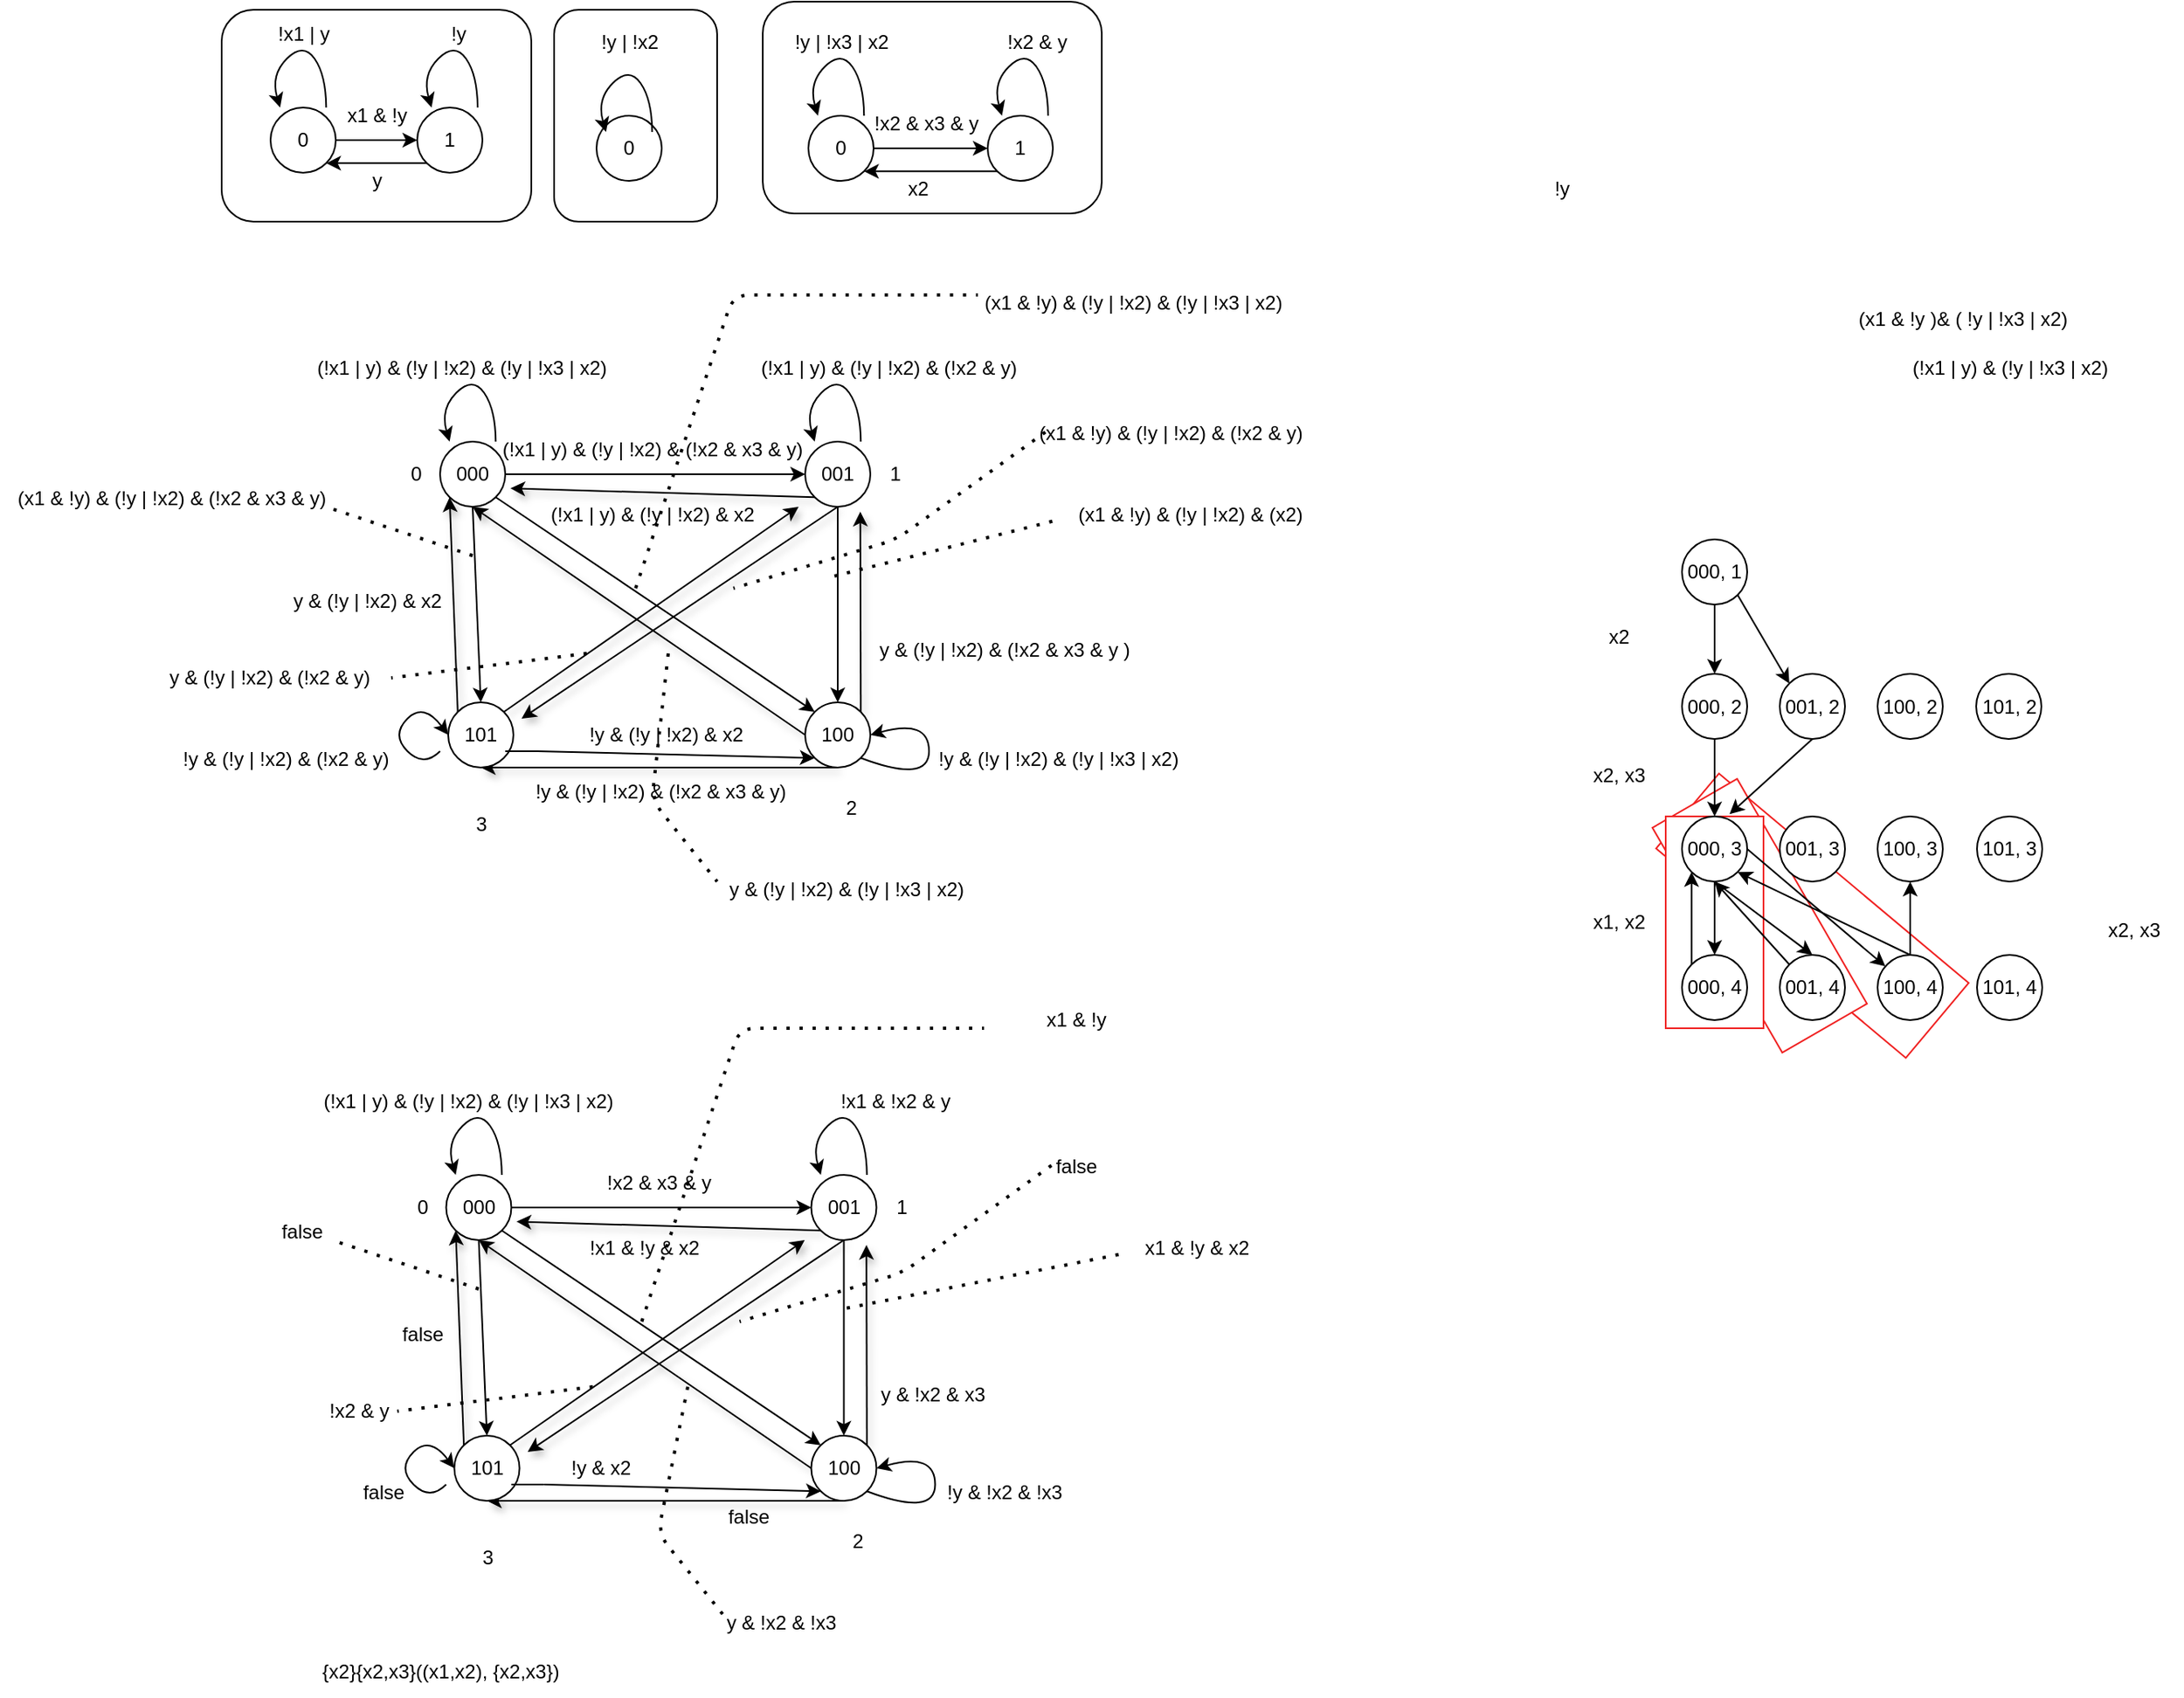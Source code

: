 <mxfile>
    <diagram id="3f5_-jADf0eMV4JessAh" name="Page-1">
        <mxGraphModel dx="409" dy="476" grid="1" gridSize="10" guides="1" tooltips="1" connect="1" arrows="1" fold="1" page="1" pageScale="1" pageWidth="827" pageHeight="1169" math="0" shadow="0">
            <root>
                <mxCell id="0"/>
                <mxCell id="1" parent="0"/>
                <mxCell id="265" value="" style="rounded=0;whiteSpace=wrap;html=1;strokeColor=#F02222;rotation=-50;" vertex="1" parent="1">
                    <mxGeometry x="1090" y="490.95" width="60" height="200" as="geometry"/>
                </mxCell>
                <mxCell id="264" value="" style="rounded=0;whiteSpace=wrap;html=1;strokeColor=#F02222;rotation=-30;" vertex="1" parent="1">
                    <mxGeometry x="1057.67" y="511.29" width="60" height="159.33" as="geometry"/>
                </mxCell>
                <mxCell id="261" value="" style="rounded=0;whiteSpace=wrap;html=1;strokeColor=#F02222;" vertex="1" parent="1">
                    <mxGeometry x="1030" y="530" width="60" height="130" as="geometry"/>
                </mxCell>
                <mxCell id="110" value="" style="rounded=1;whiteSpace=wrap;html=1;" parent="1" vertex="1">
                    <mxGeometry x="476" y="30" width="208" height="130" as="geometry"/>
                </mxCell>
                <mxCell id="109" value="" style="rounded=1;whiteSpace=wrap;html=1;" parent="1" vertex="1">
                    <mxGeometry x="348" y="35" width="100" height="130" as="geometry"/>
                </mxCell>
                <mxCell id="108" value="" style="rounded=1;whiteSpace=wrap;html=1;" parent="1" vertex="1">
                    <mxGeometry x="144" y="35" width="190" height="130" as="geometry"/>
                </mxCell>
                <mxCell id="2" value="0" style="ellipse;whiteSpace=wrap;html=1;aspect=fixed;" parent="1" vertex="1">
                    <mxGeometry x="174" y="95" width="40" height="40" as="geometry"/>
                </mxCell>
                <mxCell id="4" value="0" style="ellipse;whiteSpace=wrap;html=1;aspect=fixed;" parent="1" vertex="1">
                    <mxGeometry x="374" y="100" width="40" height="40" as="geometry"/>
                </mxCell>
                <mxCell id="7" value="!y | !x2" style="text;html=1;align=center;verticalAlign=middle;resizable=0;points=[];autosize=1;strokeColor=none;fillColor=none;" parent="1" vertex="1">
                    <mxGeometry x="364" y="40" width="60" height="30" as="geometry"/>
                </mxCell>
                <mxCell id="8" value="1" style="ellipse;whiteSpace=wrap;html=1;aspect=fixed;" parent="1" vertex="1">
                    <mxGeometry x="264" y="95" width="40" height="40" as="geometry"/>
                </mxCell>
                <mxCell id="10" value="" style="curved=1;endArrow=classic;html=1;entryX=0;entryY=0;entryDx=0;entryDy=0;exitX=1;exitY=0;exitDx=0;exitDy=0;" parent="1" edge="1">
                    <mxGeometry width="50" height="50" relative="1" as="geometry">
                        <mxPoint x="208.142" y="94.998" as="sourcePoint"/>
                        <mxPoint x="179.858" y="94.998" as="targetPoint"/>
                        <Array as="points">
                            <mxPoint x="208" y="75"/>
                            <mxPoint x="194" y="55"/>
                            <mxPoint x="174" y="75"/>
                        </Array>
                    </mxGeometry>
                </mxCell>
                <mxCell id="12" value="" style="endArrow=classic;html=1;exitX=1;exitY=0.5;exitDx=0;exitDy=0;entryX=0;entryY=0.5;entryDx=0;entryDy=0;" parent="1" source="2" target="8" edge="1">
                    <mxGeometry width="50" height="50" relative="1" as="geometry">
                        <mxPoint x="354" y="195" as="sourcePoint"/>
                        <mxPoint x="404" y="145" as="targetPoint"/>
                    </mxGeometry>
                </mxCell>
                <mxCell id="13" value="" style="endArrow=classic;html=1;exitX=0;exitY=1;exitDx=0;exitDy=0;entryX=1;entryY=1;entryDx=0;entryDy=0;" parent="1" source="8" target="2" edge="1">
                    <mxGeometry width="50" height="50" relative="1" as="geometry">
                        <mxPoint x="224" y="125" as="sourcePoint"/>
                        <mxPoint x="274" y="125" as="targetPoint"/>
                    </mxGeometry>
                </mxCell>
                <mxCell id="14" value="!x1 | y" style="text;html=1;align=center;verticalAlign=middle;resizable=0;points=[];autosize=1;strokeColor=none;fillColor=none;" parent="1" vertex="1">
                    <mxGeometry x="164" y="35" width="60" height="30" as="geometry"/>
                </mxCell>
                <mxCell id="15" value="!y" style="text;html=1;align=center;verticalAlign=middle;resizable=0;points=[];autosize=1;strokeColor=none;fillColor=none;" parent="1" vertex="1">
                    <mxGeometry x="274" y="35" width="30" height="30" as="geometry"/>
                </mxCell>
                <mxCell id="16" value="y" style="text;html=1;align=center;verticalAlign=middle;resizable=0;points=[];autosize=1;strokeColor=none;fillColor=none;" parent="1" vertex="1">
                    <mxGeometry x="224" y="125" width="30" height="30" as="geometry"/>
                </mxCell>
                <mxCell id="17" value="x1 &amp;amp; !y" style="text;html=1;align=center;verticalAlign=middle;resizable=0;points=[];autosize=1;strokeColor=none;fillColor=none;" parent="1" vertex="1">
                    <mxGeometry x="209" y="85" width="60" height="30" as="geometry"/>
                </mxCell>
                <mxCell id="29" value="0" style="ellipse;whiteSpace=wrap;html=1;aspect=fixed;" parent="1" vertex="1">
                    <mxGeometry x="504" y="100" width="40" height="40" as="geometry"/>
                </mxCell>
                <mxCell id="30" value="1" style="ellipse;whiteSpace=wrap;html=1;aspect=fixed;" parent="1" vertex="1">
                    <mxGeometry x="614" y="100" width="40" height="40" as="geometry"/>
                </mxCell>
                <mxCell id="33" value="" style="endArrow=classic;html=1;exitX=1;exitY=0.5;exitDx=0;exitDy=0;entryX=0;entryY=0.5;entryDx=0;entryDy=0;" parent="1" source="29" target="30" edge="1">
                    <mxGeometry width="50" height="50" relative="1" as="geometry">
                        <mxPoint x="704" y="200" as="sourcePoint"/>
                        <mxPoint x="754" y="150" as="targetPoint"/>
                    </mxGeometry>
                </mxCell>
                <mxCell id="34" value="" style="endArrow=classic;html=1;exitX=0;exitY=1;exitDx=0;exitDy=0;entryX=1;entryY=1;entryDx=0;entryDy=0;" parent="1" source="30" target="29" edge="1">
                    <mxGeometry width="50" height="50" relative="1" as="geometry">
                        <mxPoint x="574" y="130" as="sourcePoint"/>
                        <mxPoint x="624" y="130" as="targetPoint"/>
                    </mxGeometry>
                </mxCell>
                <mxCell id="35" value="!y | !x3 | x2" style="text;html=1;align=center;verticalAlign=middle;resizable=0;points=[];autosize=1;strokeColor=none;fillColor=none;" parent="1" vertex="1">
                    <mxGeometry x="484" y="40" width="80" height="30" as="geometry"/>
                </mxCell>
                <mxCell id="36" value="!x2 &amp;amp; y" style="text;html=1;align=center;verticalAlign=middle;resizable=0;points=[];autosize=1;strokeColor=none;fillColor=none;" parent="1" vertex="1">
                    <mxGeometry x="614" y="40" width="60" height="30" as="geometry"/>
                </mxCell>
                <mxCell id="37" value="x2" style="text;html=1;align=center;verticalAlign=middle;resizable=0;points=[];autosize=1;strokeColor=none;fillColor=none;" parent="1" vertex="1">
                    <mxGeometry x="551" y="130" width="40" height="30" as="geometry"/>
                </mxCell>
                <mxCell id="38" value="!x2 &amp;amp; x3 &amp;amp; y" style="text;html=1;align=center;verticalAlign=middle;resizable=0;points=[];autosize=1;strokeColor=none;fillColor=none;" parent="1" vertex="1">
                    <mxGeometry x="531" y="90" width="90" height="30" as="geometry"/>
                </mxCell>
                <mxCell id="57" style="edgeStyle=none;html=1;exitX=0.5;exitY=1;exitDx=0;exitDy=0;entryX=0.5;entryY=0;entryDx=0;entryDy=0;" parent="1" source="39" target="41" edge="1">
                    <mxGeometry relative="1" as="geometry"/>
                </mxCell>
                <mxCell id="58" style="edgeStyle=none;html=1;exitX=1;exitY=1;exitDx=0;exitDy=0;entryX=0;entryY=0;entryDx=0;entryDy=0;" parent="1" source="39" target="40" edge="1">
                    <mxGeometry relative="1" as="geometry"/>
                </mxCell>
                <mxCell id="39" value="000" style="ellipse;whiteSpace=wrap;html=1;aspect=fixed;" parent="1" vertex="1">
                    <mxGeometry x="278" y="300" width="40" height="40" as="geometry"/>
                </mxCell>
                <mxCell id="62" style="edgeStyle=none;html=1;exitX=0.5;exitY=1;exitDx=0;exitDy=0;entryX=0.5;entryY=1;entryDx=0;entryDy=0;shadow=1;" parent="1" source="40" target="41" edge="1">
                    <mxGeometry relative="1" as="geometry"/>
                </mxCell>
                <mxCell id="63" style="edgeStyle=none;html=1;exitX=1;exitY=0;exitDx=0;exitDy=0;entryX=0.846;entryY=1.074;entryDx=0;entryDy=0;entryPerimeter=0;shadow=1;" parent="1" source="40" target="42" edge="1">
                    <mxGeometry relative="1" as="geometry"/>
                </mxCell>
                <mxCell id="66" style="edgeStyle=none;html=1;exitX=0;exitY=0.5;exitDx=0;exitDy=0;entryX=0.5;entryY=1;entryDx=0;entryDy=0;shadow=1;" parent="1" source="40" target="39" edge="1">
                    <mxGeometry relative="1" as="geometry"/>
                </mxCell>
                <mxCell id="40" value="100" style="ellipse;whiteSpace=wrap;html=1;aspect=fixed;" parent="1" vertex="1">
                    <mxGeometry x="502" y="460" width="40" height="40" as="geometry"/>
                </mxCell>
                <mxCell id="60" style="edgeStyle=none;html=1;entryX=0;entryY=1;entryDx=0;entryDy=0;startArrow=none;" parent="1" target="40" edge="1">
                    <mxGeometry relative="1" as="geometry">
                        <mxPoint x="498" y="490" as="targetPoint"/>
                        <mxPoint x="338" y="490" as="sourcePoint"/>
                    </mxGeometry>
                </mxCell>
                <mxCell id="68" style="edgeStyle=none;html=1;exitX=0;exitY=0;exitDx=0;exitDy=0;entryX=0;entryY=1;entryDx=0;entryDy=0;shadow=1;" parent="1" source="41" target="39" edge="1">
                    <mxGeometry relative="1" as="geometry"/>
                </mxCell>
                <mxCell id="69" style="edgeStyle=none;html=1;exitX=1;exitY=0;exitDx=0;exitDy=0;shadow=1;" parent="1" source="41" edge="1">
                    <mxGeometry relative="1" as="geometry">
                        <mxPoint x="498" y="340" as="targetPoint"/>
                    </mxGeometry>
                </mxCell>
                <mxCell id="41" value="101" style="ellipse;whiteSpace=wrap;html=1;aspect=fixed;" parent="1" vertex="1">
                    <mxGeometry x="283" y="460" width="40" height="40" as="geometry"/>
                </mxCell>
                <mxCell id="59" style="edgeStyle=none;html=1;exitX=0.5;exitY=1;exitDx=0;exitDy=0;entryX=0.5;entryY=0;entryDx=0;entryDy=0;" parent="1" source="42" target="40" edge="1">
                    <mxGeometry relative="1" as="geometry"/>
                </mxCell>
                <mxCell id="65" style="edgeStyle=none;html=1;exitX=0;exitY=1;exitDx=0;exitDy=0;entryX=1.079;entryY=0.717;entryDx=0;entryDy=0;shadow=1;entryPerimeter=0;" parent="1" source="42" target="39" edge="1">
                    <mxGeometry relative="1" as="geometry"/>
                </mxCell>
                <mxCell id="70" style="edgeStyle=none;html=1;exitX=0.5;exitY=1;exitDx=0;exitDy=0;shadow=1;" parent="1" source="42" edge="1">
                    <mxGeometry relative="1" as="geometry">
                        <mxPoint x="328" y="470" as="targetPoint"/>
                    </mxGeometry>
                </mxCell>
                <mxCell id="42" value="001" style="ellipse;whiteSpace=wrap;html=1;aspect=fixed;" parent="1" vertex="1">
                    <mxGeometry x="502" y="300" width="40" height="40" as="geometry"/>
                </mxCell>
                <mxCell id="43" value="" style="endArrow=classic;html=1;entryX=0;entryY=0.5;entryDx=0;entryDy=0;" parent="1" target="42" edge="1">
                    <mxGeometry width="50" height="50" relative="1" as="geometry">
                        <mxPoint x="318" y="320" as="sourcePoint"/>
                        <mxPoint x="368" y="270" as="targetPoint"/>
                    </mxGeometry>
                </mxCell>
                <mxCell id="45" value="(!x1 | y) &amp;amp; (!y | !x2) &amp;amp; (!y | !x3 | x2)" style="text;html=1;align=center;verticalAlign=middle;resizable=0;points=[];autosize=1;strokeColor=none;fillColor=none;" parent="1" vertex="1">
                    <mxGeometry x="191" y="240" width="200" height="30" as="geometry"/>
                </mxCell>
                <mxCell id="48" value="" style="curved=1;endArrow=classic;html=1;entryX=1;entryY=0.5;entryDx=0;entryDy=0;exitX=1;exitY=1;exitDx=0;exitDy=0;" parent="1" source="40" target="40" edge="1">
                    <mxGeometry width="50" height="50" relative="1" as="geometry">
                        <mxPoint x="572.142" y="475.858" as="sourcePoint"/>
                        <mxPoint x="543.858" y="475.858" as="targetPoint"/>
                        <Array as="points">
                            <mxPoint x="578" y="510"/>
                            <mxPoint x="578" y="470"/>
                        </Array>
                    </mxGeometry>
                </mxCell>
                <mxCell id="49" value="(!x1 | y) &amp;amp; (!y | !x2) &amp;amp; (!x2 &amp;amp; x3 &amp;amp; y)" style="text;html=1;align=center;verticalAlign=middle;resizable=0;points=[];autosize=1;strokeColor=none;fillColor=none;" parent="1" vertex="1">
                    <mxGeometry x="303" y="290" width="210" height="30" as="geometry"/>
                </mxCell>
                <mxCell id="50" value="" style="curved=1;endArrow=classic;html=1;entryX=0;entryY=0;entryDx=0;entryDy=0;exitX=1;exitY=0;exitDx=0;exitDy=0;" parent="1" edge="1">
                    <mxGeometry width="50" height="50" relative="1" as="geometry">
                        <mxPoint x="301.072" y="94.998" as="sourcePoint"/>
                        <mxPoint x="272.788" y="94.998" as="targetPoint"/>
                        <Array as="points">
                            <mxPoint x="300.93" y="75"/>
                            <mxPoint x="286.93" y="55"/>
                            <mxPoint x="266.93" y="75"/>
                        </Array>
                    </mxGeometry>
                </mxCell>
                <mxCell id="51" value="" style="curved=1;endArrow=classic;html=1;entryX=0;entryY=0;entryDx=0;entryDy=0;exitX=1;exitY=0;exitDx=0;exitDy=0;" parent="1" edge="1">
                    <mxGeometry width="50" height="50" relative="1" as="geometry">
                        <mxPoint x="538.142" y="99.998" as="sourcePoint"/>
                        <mxPoint x="509.858" y="99.998" as="targetPoint"/>
                        <Array as="points">
                            <mxPoint x="538" y="80"/>
                            <mxPoint x="524" y="60"/>
                            <mxPoint x="504" y="80"/>
                        </Array>
                    </mxGeometry>
                </mxCell>
                <mxCell id="52" value="" style="curved=1;endArrow=classic;html=1;entryX=0;entryY=0;entryDx=0;entryDy=0;exitX=1;exitY=0;exitDx=0;exitDy=0;" parent="1" edge="1">
                    <mxGeometry width="50" height="50" relative="1" as="geometry">
                        <mxPoint x="651.072" y="99.998" as="sourcePoint"/>
                        <mxPoint x="622.788" y="99.998" as="targetPoint"/>
                        <Array as="points">
                            <mxPoint x="650.93" y="80"/>
                            <mxPoint x="636.93" y="60"/>
                            <mxPoint x="616.93" y="80"/>
                        </Array>
                    </mxGeometry>
                </mxCell>
                <mxCell id="53" value="" style="curved=1;endArrow=classic;html=1;entryX=0;entryY=0;entryDx=0;entryDy=0;exitX=1;exitY=0;exitDx=0;exitDy=0;" parent="1" edge="1">
                    <mxGeometry width="50" height="50" relative="1" as="geometry">
                        <mxPoint x="408.142" y="109.998" as="sourcePoint"/>
                        <mxPoint x="379.858" y="109.998" as="targetPoint"/>
                        <Array as="points">
                            <mxPoint x="408" y="90"/>
                            <mxPoint x="394" y="70"/>
                            <mxPoint x="374" y="90"/>
                        </Array>
                    </mxGeometry>
                </mxCell>
                <mxCell id="54" value="" style="curved=1;endArrow=classic;html=1;entryX=0;entryY=0;entryDx=0;entryDy=0;exitX=1;exitY=0;exitDx=0;exitDy=0;" parent="1" edge="1">
                    <mxGeometry width="50" height="50" relative="1" as="geometry">
                        <mxPoint x="312.142" y="299.998" as="sourcePoint"/>
                        <mxPoint x="283.858" y="299.998" as="targetPoint"/>
                        <Array as="points">
                            <mxPoint x="312" y="280"/>
                            <mxPoint x="298" y="260"/>
                            <mxPoint x="278" y="280"/>
                        </Array>
                    </mxGeometry>
                </mxCell>
                <mxCell id="55" value="" style="curved=1;endArrow=classic;html=1;entryX=0;entryY=0;entryDx=0;entryDy=0;exitX=1;exitY=0;exitDx=0;exitDy=0;" parent="1" edge="1">
                    <mxGeometry width="50" height="50" relative="1" as="geometry">
                        <mxPoint x="536.142" y="299.998" as="sourcePoint"/>
                        <mxPoint x="507.858" y="299.998" as="targetPoint"/>
                        <Array as="points">
                            <mxPoint x="536" y="280"/>
                            <mxPoint x="522" y="260"/>
                            <mxPoint x="502" y="280"/>
                        </Array>
                    </mxGeometry>
                </mxCell>
                <mxCell id="56" value="" style="curved=1;endArrow=classic;html=1;entryX=0;entryY=0.5;entryDx=0;entryDy=0;" parent="1" target="41" edge="1">
                    <mxGeometry width="50" height="50" relative="1" as="geometry">
                        <mxPoint x="278" y="490" as="sourcePoint"/>
                        <mxPoint x="232" y="470" as="targetPoint"/>
                        <Array as="points">
                            <mxPoint x="268" y="500"/>
                            <mxPoint x="248" y="480"/>
                            <mxPoint x="268" y="460"/>
                        </Array>
                    </mxGeometry>
                </mxCell>
                <mxCell id="242" style="edgeStyle=none;html=1;exitX=0.5;exitY=1;exitDx=0;exitDy=0;entryX=0.5;entryY=0;entryDx=0;entryDy=0;" edge="1" parent="1" source="82" target="241">
                    <mxGeometry relative="1" as="geometry"/>
                </mxCell>
                <mxCell id="82" value="000, 2" style="ellipse;whiteSpace=wrap;html=1;aspect=fixed;" parent="1" vertex="1">
                    <mxGeometry x="1040" y="442.5" width="40" height="40" as="geometry"/>
                </mxCell>
                <mxCell id="88" value="(!x1 | y) &amp;amp; (!y | !x3 | x2)" style="text;html=1;align=center;verticalAlign=middle;resizable=0;points=[];autosize=1;strokeColor=none;fillColor=none;" parent="1" vertex="1">
                    <mxGeometry x="1171" y="240" width="140" height="30" as="geometry"/>
                </mxCell>
                <mxCell id="89" value="!y" style="text;html=1;align=center;verticalAlign=middle;resizable=0;points=[];autosize=1;strokeColor=none;fillColor=none;" parent="1" vertex="1">
                    <mxGeometry x="951" y="130" width="30" height="30" as="geometry"/>
                </mxCell>
                <mxCell id="95" value="x2" style="text;html=1;align=center;verticalAlign=middle;resizable=0;points=[];autosize=1;strokeColor=none;fillColor=none;" parent="1" vertex="1">
                    <mxGeometry x="981" y="405" width="40" height="30" as="geometry"/>
                </mxCell>
                <mxCell id="96" value="x2, x3" style="text;html=1;align=center;verticalAlign=middle;resizable=0;points=[];autosize=1;strokeColor=none;fillColor=none;" parent="1" vertex="1">
                    <mxGeometry x="971" y="490" width="60" height="30" as="geometry"/>
                </mxCell>
                <mxCell id="97" value="0" style="text;html=1;align=center;verticalAlign=middle;resizable=0;points=[];autosize=1;strokeColor=none;fillColor=none;" parent="1" vertex="1">
                    <mxGeometry x="248" y="305" width="30" height="30" as="geometry"/>
                </mxCell>
                <mxCell id="98" value="1" style="text;html=1;align=center;verticalAlign=middle;resizable=0;points=[];autosize=1;strokeColor=none;fillColor=none;" parent="1" vertex="1">
                    <mxGeometry x="542" y="305" width="30" height="30" as="geometry"/>
                </mxCell>
                <mxCell id="99" value="2" style="text;html=1;align=center;verticalAlign=middle;resizable=0;points=[];autosize=1;strokeColor=none;fillColor=none;" parent="1" vertex="1">
                    <mxGeometry x="515" y="510" width="30" height="30" as="geometry"/>
                </mxCell>
                <mxCell id="100" value="3" style="text;html=1;align=center;verticalAlign=middle;resizable=0;points=[];autosize=1;strokeColor=none;fillColor=none;" parent="1" vertex="1">
                    <mxGeometry x="288" y="520" width="30" height="30" as="geometry"/>
                </mxCell>
                <mxCell id="101" value="(x1 &amp;amp; !y )&amp;amp; ( !y | !x3 | x2)" style="text;html=1;align=center;verticalAlign=middle;resizable=0;points=[];autosize=1;strokeColor=none;fillColor=none;" parent="1" vertex="1">
                    <mxGeometry x="1137" y="210" width="150" height="30" as="geometry"/>
                </mxCell>
                <mxCell id="112" value="(x1 &amp;amp; !y) &amp;amp; (!y | !x2) &amp;amp; (!y | !x3 | x2)" style="text;html=1;align=center;verticalAlign=middle;resizable=0;points=[];autosize=1;strokeColor=none;fillColor=none;" parent="1" vertex="1">
                    <mxGeometry x="598" y="200" width="210" height="30" as="geometry"/>
                </mxCell>
                <mxCell id="115" value="" style="endArrow=none;dashed=1;html=1;dashPattern=1 3;strokeWidth=2;" parent="1" edge="1">
                    <mxGeometry width="50" height="50" relative="1" as="geometry">
                        <mxPoint x="398" y="390" as="sourcePoint"/>
                        <mxPoint x="608" y="210" as="targetPoint"/>
                        <Array as="points">
                            <mxPoint x="458" y="210"/>
                            <mxPoint x="548" y="210"/>
                        </Array>
                    </mxGeometry>
                </mxCell>
                <mxCell id="117" value="(x1 &amp;amp; !y) &amp;amp; (!y | !x2) &amp;amp; (!x2 &amp;amp; x3 &amp;amp; y)" style="text;html=1;align=center;verticalAlign=middle;resizable=0;points=[];autosize=1;strokeColor=none;fillColor=none;" parent="1" vertex="1">
                    <mxGeometry x="8" y="320" width="210" height="30" as="geometry"/>
                </mxCell>
                <mxCell id="118" value="" style="endArrow=none;dashed=1;html=1;dashPattern=1 3;strokeWidth=2;" parent="1" edge="1">
                    <mxGeometry width="50" height="50" relative="1" as="geometry">
                        <mxPoint x="298" y="370" as="sourcePoint"/>
                        <mxPoint x="208" y="340" as="targetPoint"/>
                    </mxGeometry>
                </mxCell>
                <mxCell id="121" value="(!x1 | y) &amp;amp; (!y | !x2) &amp;amp; (!x2 &amp;amp; y)" style="text;html=1;align=center;verticalAlign=middle;resizable=0;points=[];autosize=1;strokeColor=none;fillColor=none;" parent="1" vertex="1">
                    <mxGeometry x="463" y="240" width="180" height="30" as="geometry"/>
                </mxCell>
                <mxCell id="122" value="(!x1 | y) &amp;amp; (!y | !x2) &amp;amp; x2" style="text;html=1;align=center;verticalAlign=middle;resizable=0;points=[];autosize=1;strokeColor=none;fillColor=none;" parent="1" vertex="1">
                    <mxGeometry x="333" y="330" width="150" height="30" as="geometry"/>
                </mxCell>
                <mxCell id="123" value="(x1 &amp;amp; !y) &amp;amp; (!y | !x2) &amp;amp; (x2)" style="text;html=1;align=center;verticalAlign=middle;resizable=0;points=[];autosize=1;strokeColor=none;fillColor=none;" parent="1" vertex="1">
                    <mxGeometry x="658" y="330" width="160" height="30" as="geometry"/>
                </mxCell>
                <mxCell id="124" value="" style="endArrow=none;dashed=1;html=1;dashPattern=1 3;strokeWidth=2;exitX=-0.027;exitY=0.63;exitDx=0;exitDy=0;exitPerimeter=0;" parent="1" source="123" edge="1">
                    <mxGeometry width="50" height="50" relative="1" as="geometry">
                        <mxPoint x="610" y="412.5" as="sourcePoint"/>
                        <mxPoint x="520" y="382.5" as="targetPoint"/>
                    </mxGeometry>
                </mxCell>
                <mxCell id="125" value="(x1 &amp;amp; !y) &amp;amp; (!y | !x2) &amp;amp; (!x2 &amp;amp; y)" style="text;html=1;align=center;verticalAlign=middle;resizable=0;points=[];autosize=1;strokeColor=none;fillColor=none;" parent="1" vertex="1">
                    <mxGeometry x="630.5" y="280" width="190" height="30" as="geometry"/>
                </mxCell>
                <mxCell id="126" value="" style="endArrow=none;dashed=1;html=1;dashPattern=1 3;strokeWidth=2;exitX=-0.019;exitY=0.639;exitDx=0;exitDy=0;exitPerimeter=0;" parent="1" edge="1">
                    <mxGeometry width="50" height="50" relative="1" as="geometry">
                        <mxPoint x="649.39" y="294.17" as="sourcePoint"/>
                        <mxPoint x="458" y="390" as="targetPoint"/>
                        <Array as="points">
                            <mxPoint x="558" y="360"/>
                        </Array>
                    </mxGeometry>
                </mxCell>
                <mxCell id="127" value="!y &amp;amp; (!y | !x2) &amp;amp; (!y | !x3 | x2)" style="text;html=1;align=center;verticalAlign=middle;resizable=0;points=[];autosize=1;strokeColor=none;fillColor=none;" parent="1" vertex="1">
                    <mxGeometry x="572" y="480" width="170" height="30" as="geometry"/>
                </mxCell>
                <mxCell id="128" value="y &amp;amp; (!y | !x2) &amp;amp; (!x2 &amp;amp; x3 &amp;amp; y )" style="text;html=1;align=center;verticalAlign=middle;resizable=0;points=[];autosize=1;strokeColor=none;fillColor=none;" parent="1" vertex="1">
                    <mxGeometry x="534" y="412.5" width="180" height="30" as="geometry"/>
                </mxCell>
                <mxCell id="129" value="!y &amp;amp; (!y | !x2) &amp;amp; (!x2 &amp;amp; x3 &amp;amp; y)" style="text;html=1;align=center;verticalAlign=middle;resizable=0;points=[];autosize=1;strokeColor=none;fillColor=none;" parent="1" vertex="1">
                    <mxGeometry x="323" y="500" width="180" height="30" as="geometry"/>
                </mxCell>
                <mxCell id="130" value="y &amp;amp; (!y | !x2) &amp;amp; (!y | !x3 | x2)" style="text;html=1;align=center;verticalAlign=middle;resizable=0;points=[];autosize=1;strokeColor=none;fillColor=none;" parent="1" vertex="1">
                    <mxGeometry x="442" y="560" width="170" height="30" as="geometry"/>
                </mxCell>
                <mxCell id="131" value="" style="endArrow=none;dashed=1;html=1;dashPattern=1 3;strokeWidth=2;" parent="1" edge="1">
                    <mxGeometry width="50" height="50" relative="1" as="geometry">
                        <mxPoint x="418" y="430" as="sourcePoint"/>
                        <mxPoint x="448" y="570" as="targetPoint"/>
                        <Array as="points">
                            <mxPoint x="408" y="520"/>
                        </Array>
                    </mxGeometry>
                </mxCell>
                <mxCell id="132" value="!y &amp;amp; (!y | !x2) &amp;amp; (!x2 &amp;amp; y)" style="text;html=1;align=center;verticalAlign=middle;resizable=0;points=[];autosize=1;strokeColor=none;fillColor=none;" parent="1" vertex="1">
                    <mxGeometry x="108" y="480" width="150" height="30" as="geometry"/>
                </mxCell>
                <mxCell id="133" value="y &amp;amp; (!y | !x2) &amp;amp; x2" style="text;html=1;align=center;verticalAlign=middle;resizable=0;points=[];autosize=1;strokeColor=none;fillColor=none;" parent="1" vertex="1">
                    <mxGeometry x="178" y="382.5" width="110" height="30" as="geometry"/>
                </mxCell>
                <mxCell id="135" value="" style="edgeStyle=none;html=1;entryX=0;entryY=1;entryDx=0;entryDy=0;endArrow=none;" parent="1" edge="1">
                    <mxGeometry relative="1" as="geometry">
                        <mxPoint x="338" y="490" as="targetPoint"/>
                        <mxPoint x="318" y="490" as="sourcePoint"/>
                    </mxGeometry>
                </mxCell>
                <mxCell id="136" value="!y &amp;amp; (!y | !x2) &amp;amp; x2&amp;nbsp;" style="text;html=1;align=center;verticalAlign=middle;resizable=0;points=[];autosize=1;strokeColor=none;fillColor=none;" parent="1" vertex="1">
                    <mxGeometry x="358" y="465" width="120" height="30" as="geometry"/>
                </mxCell>
                <mxCell id="138" value="y &amp;amp; (!y | !x2) &amp;amp; (!x2 &amp;amp; y)" style="text;html=1;align=center;verticalAlign=middle;resizable=0;points=[];autosize=1;strokeColor=none;fillColor=none;" parent="1" vertex="1">
                    <mxGeometry x="98" y="430" width="150" height="30" as="geometry"/>
                </mxCell>
                <mxCell id="139" value="" style="endArrow=none;dashed=1;html=1;dashPattern=1 3;strokeWidth=2;" parent="1" edge="1">
                    <mxGeometry width="50" height="50" relative="1" as="geometry">
                        <mxPoint x="368" y="430" as="sourcePoint"/>
                        <mxPoint x="248" y="445" as="targetPoint"/>
                    </mxGeometry>
                </mxCell>
                <mxCell id="187" style="edgeStyle=none;html=1;exitX=0.5;exitY=1;exitDx=0;exitDy=0;entryX=0.5;entryY=0;entryDx=0;entryDy=0;" parent="1" source="189" target="197" edge="1">
                    <mxGeometry relative="1" as="geometry"/>
                </mxCell>
                <mxCell id="188" style="edgeStyle=none;html=1;exitX=1;exitY=1;exitDx=0;exitDy=0;entryX=0;entryY=0;entryDx=0;entryDy=0;" parent="1" source="189" target="193" edge="1">
                    <mxGeometry relative="1" as="geometry"/>
                </mxCell>
                <mxCell id="189" value="000" style="ellipse;whiteSpace=wrap;html=1;aspect=fixed;" parent="1" vertex="1">
                    <mxGeometry x="281.75" y="750" width="40" height="40" as="geometry"/>
                </mxCell>
                <mxCell id="190" style="edgeStyle=none;html=1;exitX=0.5;exitY=1;exitDx=0;exitDy=0;entryX=0.5;entryY=1;entryDx=0;entryDy=0;shadow=1;" parent="1" source="193" target="197" edge="1">
                    <mxGeometry relative="1" as="geometry"/>
                </mxCell>
                <mxCell id="191" style="edgeStyle=none;html=1;exitX=1;exitY=0;exitDx=0;exitDy=0;entryX=0.846;entryY=1.074;entryDx=0;entryDy=0;entryPerimeter=0;shadow=1;" parent="1" source="193" target="201" edge="1">
                    <mxGeometry relative="1" as="geometry"/>
                </mxCell>
                <mxCell id="192" style="edgeStyle=none;html=1;exitX=0;exitY=0.5;exitDx=0;exitDy=0;entryX=0.5;entryY=1;entryDx=0;entryDy=0;shadow=1;" parent="1" source="193" target="189" edge="1">
                    <mxGeometry relative="1" as="geometry"/>
                </mxCell>
                <mxCell id="193" value="100" style="ellipse;whiteSpace=wrap;html=1;aspect=fixed;" parent="1" vertex="1">
                    <mxGeometry x="505.75" y="910" width="40" height="40" as="geometry"/>
                </mxCell>
                <mxCell id="194" style="edgeStyle=none;html=1;entryX=0;entryY=1;entryDx=0;entryDy=0;startArrow=none;" parent="1" target="193" edge="1">
                    <mxGeometry relative="1" as="geometry">
                        <mxPoint x="501.75" y="940" as="targetPoint"/>
                        <mxPoint x="341.75" y="940" as="sourcePoint"/>
                    </mxGeometry>
                </mxCell>
                <mxCell id="195" style="edgeStyle=none;html=1;exitX=0;exitY=0;exitDx=0;exitDy=0;entryX=0;entryY=1;entryDx=0;entryDy=0;shadow=1;" parent="1" source="197" target="189" edge="1">
                    <mxGeometry relative="1" as="geometry"/>
                </mxCell>
                <mxCell id="196" style="edgeStyle=none;html=1;exitX=1;exitY=0;exitDx=0;exitDy=0;shadow=1;" parent="1" source="197" edge="1">
                    <mxGeometry relative="1" as="geometry">
                        <mxPoint x="501.75" y="790" as="targetPoint"/>
                    </mxGeometry>
                </mxCell>
                <mxCell id="197" value="101" style="ellipse;whiteSpace=wrap;html=1;aspect=fixed;" parent="1" vertex="1">
                    <mxGeometry x="286.75" y="910" width="40" height="40" as="geometry"/>
                </mxCell>
                <mxCell id="198" style="edgeStyle=none;html=1;exitX=0.5;exitY=1;exitDx=0;exitDy=0;entryX=0.5;entryY=0;entryDx=0;entryDy=0;" parent="1" source="201" target="193" edge="1">
                    <mxGeometry relative="1" as="geometry"/>
                </mxCell>
                <mxCell id="199" style="edgeStyle=none;html=1;exitX=0;exitY=1;exitDx=0;exitDy=0;entryX=1.079;entryY=0.717;entryDx=0;entryDy=0;shadow=1;entryPerimeter=0;" parent="1" source="201" target="189" edge="1">
                    <mxGeometry relative="1" as="geometry"/>
                </mxCell>
                <mxCell id="200" style="edgeStyle=none;html=1;exitX=0.5;exitY=1;exitDx=0;exitDy=0;shadow=1;" parent="1" source="201" edge="1">
                    <mxGeometry relative="1" as="geometry">
                        <mxPoint x="331.75" y="920" as="targetPoint"/>
                    </mxGeometry>
                </mxCell>
                <mxCell id="201" value="001" style="ellipse;whiteSpace=wrap;html=1;aspect=fixed;" parent="1" vertex="1">
                    <mxGeometry x="505.75" y="750" width="40" height="40" as="geometry"/>
                </mxCell>
                <mxCell id="202" value="" style="endArrow=classic;html=1;entryX=0;entryY=0.5;entryDx=0;entryDy=0;" parent="1" target="201" edge="1">
                    <mxGeometry width="50" height="50" relative="1" as="geometry">
                        <mxPoint x="321.75" y="770" as="sourcePoint"/>
                        <mxPoint x="371.75" y="720" as="targetPoint"/>
                    </mxGeometry>
                </mxCell>
                <mxCell id="203" value="(!x1 | y) &amp;amp; (!y | !x2) &amp;amp; (!y | !x3 | x2)" style="text;html=1;align=center;verticalAlign=middle;resizable=0;points=[];autosize=1;strokeColor=none;fillColor=none;" parent="1" vertex="1">
                    <mxGeometry x="194.75" y="690" width="200" height="30" as="geometry"/>
                </mxCell>
                <mxCell id="204" value="" style="curved=1;endArrow=classic;html=1;entryX=1;entryY=0.5;entryDx=0;entryDy=0;exitX=1;exitY=1;exitDx=0;exitDy=0;" parent="1" source="193" target="193" edge="1">
                    <mxGeometry width="50" height="50" relative="1" as="geometry">
                        <mxPoint x="575.892" y="925.858" as="sourcePoint"/>
                        <mxPoint x="547.608" y="925.858" as="targetPoint"/>
                        <Array as="points">
                            <mxPoint x="581.75" y="960"/>
                            <mxPoint x="581.75" y="920"/>
                        </Array>
                    </mxGeometry>
                </mxCell>
                <mxCell id="205" value="!x2 &amp;amp; x3 &amp;amp; y" style="text;html=1;align=center;verticalAlign=middle;resizable=0;points=[];autosize=1;strokeColor=none;fillColor=none;" parent="1" vertex="1">
                    <mxGeometry x="366.75" y="740" width="90" height="30" as="geometry"/>
                </mxCell>
                <mxCell id="206" value="" style="curved=1;endArrow=classic;html=1;entryX=0;entryY=0;entryDx=0;entryDy=0;exitX=1;exitY=0;exitDx=0;exitDy=0;" parent="1" edge="1">
                    <mxGeometry width="50" height="50" relative="1" as="geometry">
                        <mxPoint x="315.892" y="749.998" as="sourcePoint"/>
                        <mxPoint x="287.608" y="749.998" as="targetPoint"/>
                        <Array as="points">
                            <mxPoint x="315.75" y="730"/>
                            <mxPoint x="301.75" y="710"/>
                            <mxPoint x="281.75" y="730"/>
                        </Array>
                    </mxGeometry>
                </mxCell>
                <mxCell id="207" value="" style="curved=1;endArrow=classic;html=1;entryX=0;entryY=0;entryDx=0;entryDy=0;exitX=1;exitY=0;exitDx=0;exitDy=0;" parent="1" edge="1">
                    <mxGeometry width="50" height="50" relative="1" as="geometry">
                        <mxPoint x="539.892" y="749.998" as="sourcePoint"/>
                        <mxPoint x="511.608" y="749.998" as="targetPoint"/>
                        <Array as="points">
                            <mxPoint x="539.75" y="730"/>
                            <mxPoint x="525.75" y="710"/>
                            <mxPoint x="505.75" y="730"/>
                        </Array>
                    </mxGeometry>
                </mxCell>
                <mxCell id="208" value="" style="curved=1;endArrow=classic;html=1;entryX=0;entryY=0.5;entryDx=0;entryDy=0;" parent="1" target="197" edge="1">
                    <mxGeometry width="50" height="50" relative="1" as="geometry">
                        <mxPoint x="281.75" y="940" as="sourcePoint"/>
                        <mxPoint x="235.75" y="920" as="targetPoint"/>
                        <Array as="points">
                            <mxPoint x="271.75" y="950"/>
                            <mxPoint x="251.75" y="930"/>
                            <mxPoint x="271.75" y="910"/>
                        </Array>
                    </mxGeometry>
                </mxCell>
                <mxCell id="209" value="0" style="text;html=1;align=center;verticalAlign=middle;resizable=0;points=[];autosize=1;strokeColor=none;fillColor=none;" parent="1" vertex="1">
                    <mxGeometry x="251.75" y="755" width="30" height="30" as="geometry"/>
                </mxCell>
                <mxCell id="210" value="1" style="text;html=1;align=center;verticalAlign=middle;resizable=0;points=[];autosize=1;strokeColor=none;fillColor=none;" parent="1" vertex="1">
                    <mxGeometry x="545.75" y="755" width="30" height="30" as="geometry"/>
                </mxCell>
                <mxCell id="211" value="2" style="text;html=1;align=center;verticalAlign=middle;resizable=0;points=[];autosize=1;strokeColor=none;fillColor=none;" parent="1" vertex="1">
                    <mxGeometry x="518.75" y="960" width="30" height="30" as="geometry"/>
                </mxCell>
                <mxCell id="212" value="3" style="text;html=1;align=center;verticalAlign=middle;resizable=0;points=[];autosize=1;strokeColor=none;fillColor=none;" parent="1" vertex="1">
                    <mxGeometry x="291.75" y="970" width="30" height="30" as="geometry"/>
                </mxCell>
                <mxCell id="213" value="x1 &amp;amp; !y" style="text;html=1;align=center;verticalAlign=middle;resizable=0;points=[];autosize=1;strokeColor=none;fillColor=none;" parent="1" vertex="1">
                    <mxGeometry x="638" y="640" width="60" height="30" as="geometry"/>
                </mxCell>
                <mxCell id="214" value="" style="endArrow=none;dashed=1;html=1;dashPattern=1 3;strokeWidth=2;" parent="1" edge="1">
                    <mxGeometry width="50" height="50" relative="1" as="geometry">
                        <mxPoint x="401.75" y="840" as="sourcePoint"/>
                        <mxPoint x="611.75" y="660" as="targetPoint"/>
                        <Array as="points">
                            <mxPoint x="461.75" y="660"/>
                            <mxPoint x="551.75" y="660"/>
                        </Array>
                    </mxGeometry>
                </mxCell>
                <mxCell id="215" value="false" style="text;html=1;align=center;verticalAlign=middle;resizable=0;points=[];autosize=1;strokeColor=none;fillColor=none;" parent="1" vertex="1">
                    <mxGeometry x="168" y="770" width="50" height="30" as="geometry"/>
                </mxCell>
                <mxCell id="216" value="" style="endArrow=none;dashed=1;html=1;dashPattern=1 3;strokeWidth=2;" parent="1" edge="1">
                    <mxGeometry width="50" height="50" relative="1" as="geometry">
                        <mxPoint x="301.75" y="820" as="sourcePoint"/>
                        <mxPoint x="211.75" y="790" as="targetPoint"/>
                    </mxGeometry>
                </mxCell>
                <mxCell id="217" value="!x1 &amp;amp; !x2 &amp;amp; y" style="text;html=1;align=center;verticalAlign=middle;resizable=0;points=[];autosize=1;strokeColor=none;fillColor=none;" parent="1" vertex="1">
                    <mxGeometry x="511.75" y="690" width="90" height="30" as="geometry"/>
                </mxCell>
                <mxCell id="218" value="!x1 &amp;amp; !y &amp;amp; x2" style="text;html=1;align=center;verticalAlign=middle;resizable=0;points=[];autosize=1;strokeColor=none;fillColor=none;" parent="1" vertex="1">
                    <mxGeometry x="358" y="780" width="90" height="30" as="geometry"/>
                </mxCell>
                <mxCell id="219" value="x1 &amp;amp; !y &amp;amp; x2" style="text;html=1;align=center;verticalAlign=middle;resizable=0;points=[];autosize=1;strokeColor=none;fillColor=none;" parent="1" vertex="1">
                    <mxGeometry x="696.75" y="780" width="90" height="30" as="geometry"/>
                </mxCell>
                <mxCell id="220" value="" style="endArrow=none;dashed=1;html=1;dashPattern=1 3;strokeWidth=2;exitX=-0.027;exitY=0.63;exitDx=0;exitDy=0;exitPerimeter=0;" parent="1" source="219" edge="1">
                    <mxGeometry width="50" height="50" relative="1" as="geometry">
                        <mxPoint x="613.75" y="862.5" as="sourcePoint"/>
                        <mxPoint x="523.75" y="832.5" as="targetPoint"/>
                    </mxGeometry>
                </mxCell>
                <mxCell id="221" value="false" style="text;html=1;align=center;verticalAlign=middle;resizable=0;points=[];autosize=1;strokeColor=none;fillColor=none;" parent="1" vertex="1">
                    <mxGeometry x="643" y="730" width="50" height="30" as="geometry"/>
                </mxCell>
                <mxCell id="222" value="" style="endArrow=none;dashed=1;html=1;dashPattern=1 3;strokeWidth=2;exitX=-0.019;exitY=0.639;exitDx=0;exitDy=0;exitPerimeter=0;" parent="1" edge="1">
                    <mxGeometry width="50" height="50" relative="1" as="geometry">
                        <mxPoint x="653.14" y="744.17" as="sourcePoint"/>
                        <mxPoint x="461.75" y="840" as="targetPoint"/>
                        <Array as="points">
                            <mxPoint x="561.75" y="810"/>
                        </Array>
                    </mxGeometry>
                </mxCell>
                <mxCell id="223" value="!y &amp;amp; !x2 &amp;amp; !x3" style="text;html=1;align=center;verticalAlign=middle;resizable=0;points=[];autosize=1;strokeColor=none;fillColor=none;" parent="1" vertex="1">
                    <mxGeometry x="579" y="930" width="90" height="30" as="geometry"/>
                </mxCell>
                <mxCell id="224" value="y &amp;amp; !x2 &amp;amp; x3" style="text;html=1;align=center;verticalAlign=middle;resizable=0;points=[];autosize=1;strokeColor=none;fillColor=none;" parent="1" vertex="1">
                    <mxGeometry x="535" y="870" width="90" height="30" as="geometry"/>
                </mxCell>
                <mxCell id="225" value="false" style="text;html=1;align=center;verticalAlign=middle;resizable=0;points=[];autosize=1;strokeColor=none;fillColor=none;" parent="1" vertex="1">
                    <mxGeometry x="442" y="945" width="50" height="30" as="geometry"/>
                </mxCell>
                <mxCell id="226" value="y &amp;amp; !x2 &amp;amp; !x3" style="text;html=1;align=center;verticalAlign=middle;resizable=0;points=[];autosize=1;strokeColor=none;fillColor=none;" parent="1" vertex="1">
                    <mxGeometry x="442" y="1010" width="90" height="30" as="geometry"/>
                </mxCell>
                <mxCell id="227" value="" style="endArrow=none;dashed=1;html=1;dashPattern=1 3;strokeWidth=2;startArrow=none;" parent="1" edge="1">
                    <mxGeometry width="50" height="50" relative="1" as="geometry">
                        <mxPoint x="430" y="880" as="sourcePoint"/>
                        <mxPoint x="451.75" y="1020" as="targetPoint"/>
                        <Array as="points">
                            <mxPoint x="411.75" y="970"/>
                        </Array>
                    </mxGeometry>
                </mxCell>
                <mxCell id="228" value="false" style="text;html=1;align=center;verticalAlign=middle;resizable=0;points=[];autosize=1;strokeColor=none;fillColor=none;" parent="1" vertex="1">
                    <mxGeometry x="218" y="930" width="50" height="30" as="geometry"/>
                </mxCell>
                <mxCell id="229" value="false" style="text;html=1;align=center;verticalAlign=middle;resizable=0;points=[];autosize=1;strokeColor=none;fillColor=none;" parent="1" vertex="1">
                    <mxGeometry x="241.75" y="832.5" width="50" height="30" as="geometry"/>
                </mxCell>
                <mxCell id="230" value="" style="edgeStyle=none;html=1;entryX=0;entryY=1;entryDx=0;entryDy=0;endArrow=none;" parent="1" edge="1">
                    <mxGeometry relative="1" as="geometry">
                        <mxPoint x="341.75" y="940" as="targetPoint"/>
                        <mxPoint x="321.75" y="940" as="sourcePoint"/>
                    </mxGeometry>
                </mxCell>
                <mxCell id="232" value="!x2 &amp;amp; y" style="text;html=1;align=center;verticalAlign=middle;resizable=0;points=[];autosize=1;strokeColor=none;fillColor=none;" parent="1" vertex="1">
                    <mxGeometry x="198" y="880" width="60" height="30" as="geometry"/>
                </mxCell>
                <mxCell id="233" value="" style="endArrow=none;dashed=1;html=1;dashPattern=1 3;strokeWidth=2;" parent="1" edge="1">
                    <mxGeometry width="50" height="50" relative="1" as="geometry">
                        <mxPoint x="371.75" y="880" as="sourcePoint"/>
                        <mxPoint x="251.75" y="895" as="targetPoint"/>
                    </mxGeometry>
                </mxCell>
                <mxCell id="231" value="!y &amp;amp; x2&amp;nbsp;" style="text;html=1;align=center;verticalAlign=middle;resizable=0;points=[];autosize=1;strokeColor=none;fillColor=none;" parent="1" vertex="1">
                    <mxGeometry x="348" y="915" width="60" height="30" as="geometry"/>
                </mxCell>
                <mxCell id="235" value="{x2}{x2,x3}((x1,x2), {x2,x3})" style="text;html=1;align=center;verticalAlign=middle;resizable=0;points=[];autosize=1;strokeColor=none;fillColor=none;" parent="1" vertex="1">
                    <mxGeometry x="193" y="1040" width="170" height="30" as="geometry"/>
                </mxCell>
                <mxCell id="237" style="edgeStyle=none;html=1;entryX=0.5;entryY=0;entryDx=0;entryDy=0;" edge="1" parent="1" source="74" target="82">
                    <mxGeometry relative="1" as="geometry">
                        <mxPoint x="1060" y="430" as="targetPoint"/>
                    </mxGeometry>
                </mxCell>
                <mxCell id="244" style="edgeStyle=none;html=1;exitX=1;exitY=1;exitDx=0;exitDy=0;entryX=0;entryY=0;entryDx=0;entryDy=0;" edge="1" parent="1" source="74" target="238">
                    <mxGeometry relative="1" as="geometry"/>
                </mxCell>
                <mxCell id="74" value="000, 1" style="ellipse;whiteSpace=wrap;html=1;aspect=fixed;" parent="1" vertex="1">
                    <mxGeometry x="1040" y="360" width="40" height="40" as="geometry"/>
                </mxCell>
                <mxCell id="256" style="edgeStyle=none;html=1;exitX=0.5;exitY=1;exitDx=0;exitDy=0;entryX=0.729;entryY=-0.033;entryDx=0;entryDy=0;entryPerimeter=0;" edge="1" parent="1" source="238" target="241">
                    <mxGeometry relative="1" as="geometry"/>
                </mxCell>
                <mxCell id="238" value="001, 2" style="ellipse;whiteSpace=wrap;html=1;aspect=fixed;" vertex="1" parent="1">
                    <mxGeometry x="1100" y="442.5" width="40" height="40" as="geometry"/>
                </mxCell>
                <mxCell id="239" value="100, 2" style="ellipse;whiteSpace=wrap;html=1;aspect=fixed;" vertex="1" parent="1">
                    <mxGeometry x="1160" y="442.5" width="40" height="40" as="geometry"/>
                </mxCell>
                <mxCell id="240" value="101, 2" style="ellipse;whiteSpace=wrap;html=1;aspect=fixed;" vertex="1" parent="1">
                    <mxGeometry x="1220.5" y="442.5" width="40" height="40" as="geometry"/>
                </mxCell>
                <mxCell id="253" style="edgeStyle=none;html=1;exitX=0.5;exitY=1;exitDx=0;exitDy=0;entryX=0.5;entryY=0;entryDx=0;entryDy=0;" edge="1" parent="1" source="241" target="249">
                    <mxGeometry relative="1" as="geometry"/>
                </mxCell>
                <mxCell id="254" style="edgeStyle=none;html=1;exitX=0.5;exitY=1;exitDx=0;exitDy=0;" edge="1" parent="1" source="241" target="248">
                    <mxGeometry relative="1" as="geometry"/>
                </mxCell>
                <mxCell id="267" style="edgeStyle=none;html=1;exitX=1;exitY=0.5;exitDx=0;exitDy=0;" edge="1" parent="1" source="241" target="250">
                    <mxGeometry relative="1" as="geometry"/>
                </mxCell>
                <mxCell id="241" value="000, 3" style="ellipse;whiteSpace=wrap;html=1;aspect=fixed;" vertex="1" parent="1">
                    <mxGeometry x="1040" y="530" width="40" height="40" as="geometry"/>
                </mxCell>
                <mxCell id="243" value="001, 3" style="ellipse;whiteSpace=wrap;html=1;aspect=fixed;" vertex="1" parent="1">
                    <mxGeometry x="1100" y="530" width="40" height="40" as="geometry"/>
                </mxCell>
                <mxCell id="245" value="100, 3" style="ellipse;whiteSpace=wrap;html=1;aspect=fixed;" vertex="1" parent="1">
                    <mxGeometry x="1160" y="530" width="40" height="40" as="geometry"/>
                </mxCell>
                <mxCell id="246" value="101, 3" style="ellipse;whiteSpace=wrap;html=1;aspect=fixed;" vertex="1" parent="1">
                    <mxGeometry x="1221" y="530" width="40" height="40" as="geometry"/>
                </mxCell>
                <mxCell id="247" value="x1, x2" style="text;html=1;align=center;verticalAlign=middle;resizable=0;points=[];autosize=1;strokeColor=none;fillColor=none;" vertex="1" parent="1">
                    <mxGeometry x="971" y="580" width="60" height="30" as="geometry"/>
                </mxCell>
                <mxCell id="257" style="edgeStyle=none;html=1;exitX=0;exitY=0;exitDx=0;exitDy=0;entryX=0;entryY=1;entryDx=0;entryDy=0;" edge="1" parent="1" source="248" target="241">
                    <mxGeometry relative="1" as="geometry"/>
                </mxCell>
                <mxCell id="248" value="000, 4" style="ellipse;whiteSpace=wrap;html=1;aspect=fixed;" vertex="1" parent="1">
                    <mxGeometry x="1040" y="615" width="40" height="40" as="geometry"/>
                </mxCell>
                <mxCell id="263" style="edgeStyle=none;html=1;exitX=0;exitY=0;exitDx=0;exitDy=0;" edge="1" parent="1" source="249">
                    <mxGeometry relative="1" as="geometry">
                        <mxPoint x="1060" y="570" as="targetPoint"/>
                    </mxGeometry>
                </mxCell>
                <mxCell id="249" value="001, 4" style="ellipse;whiteSpace=wrap;html=1;aspect=fixed;" vertex="1" parent="1">
                    <mxGeometry x="1100" y="615" width="40" height="40" as="geometry"/>
                </mxCell>
                <mxCell id="259" style="edgeStyle=none;html=1;exitX=0.5;exitY=0;exitDx=0;exitDy=0;entryX=1;entryY=1;entryDx=0;entryDy=0;" edge="1" parent="1" source="250" target="241">
                    <mxGeometry relative="1" as="geometry"/>
                </mxCell>
                <mxCell id="260" style="edgeStyle=none;html=1;exitX=0.5;exitY=0;exitDx=0;exitDy=0;" edge="1" parent="1" source="250" target="245">
                    <mxGeometry relative="1" as="geometry"/>
                </mxCell>
                <mxCell id="250" value="100, 4" style="ellipse;whiteSpace=wrap;html=1;aspect=fixed;" vertex="1" parent="1">
                    <mxGeometry x="1160" y="615" width="40" height="40" as="geometry"/>
                </mxCell>
                <mxCell id="251" value="101, 4" style="ellipse;whiteSpace=wrap;html=1;aspect=fixed;" vertex="1" parent="1">
                    <mxGeometry x="1221" y="615" width="40" height="40" as="geometry"/>
                </mxCell>
                <mxCell id="252" value="x2, x3" style="text;html=1;align=center;verticalAlign=middle;resizable=0;points=[];autosize=1;strokeColor=none;fillColor=none;" vertex="1" parent="1">
                    <mxGeometry x="1287" y="585" width="60" height="30" as="geometry"/>
                </mxCell>
            </root>
        </mxGraphModel>
    </diagram>
</mxfile>